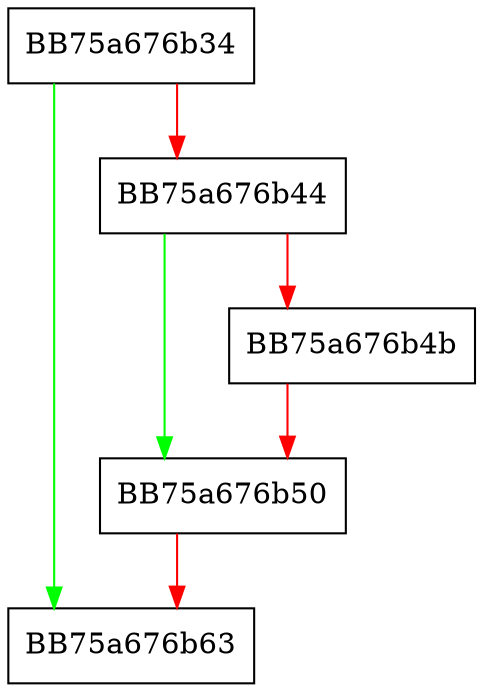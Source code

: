 digraph StopSubAllocator {
  node [shape="box"];
  graph [splines=ortho];
  BB75a676b34 -> BB75a676b63 [color="green"];
  BB75a676b34 -> BB75a676b44 [color="red"];
  BB75a676b44 -> BB75a676b50 [color="green"];
  BB75a676b44 -> BB75a676b4b [color="red"];
  BB75a676b4b -> BB75a676b50 [color="red"];
  BB75a676b50 -> BB75a676b63 [color="red"];
}